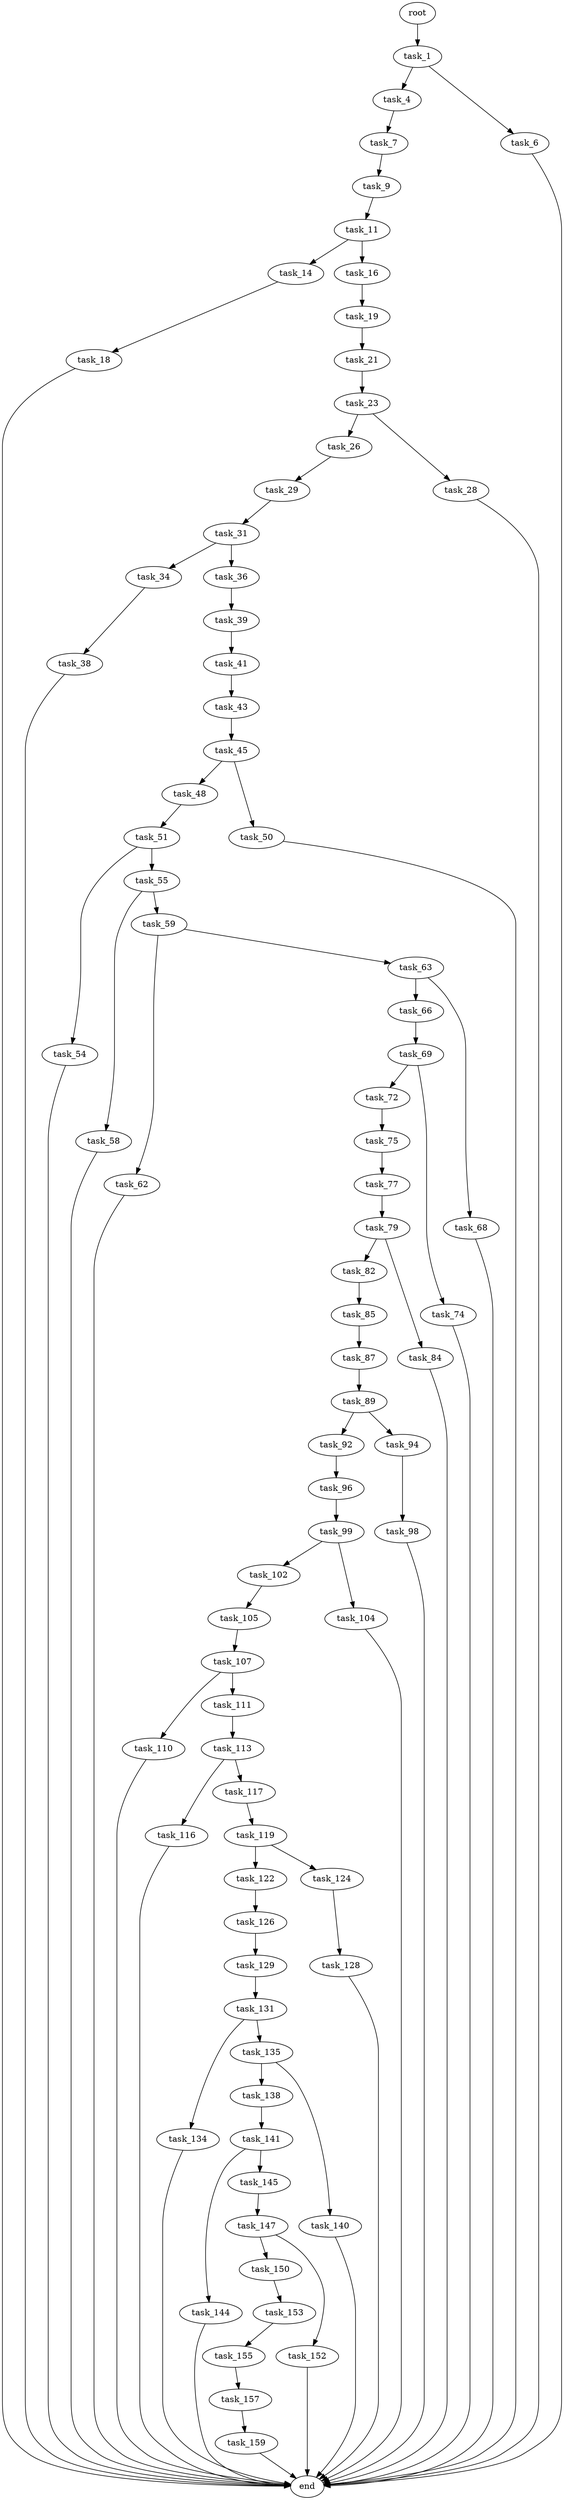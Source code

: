 digraph G {
  root [size="0.000000"];
  task_1 [size="563730229217.000000"];
  task_4 [size="22332417281.000000"];
  task_6 [size="482043059810.000000"];
  task_7 [size="7848639447.000000"];
  task_9 [size="549755813888.000000"];
  task_11 [size="134217728000.000000"];
  task_14 [size="20602618534.000000"];
  task_16 [size="134217728000.000000"];
  task_18 [size="1073741824000.000000"];
  task_19 [size="578026673669.000000"];
  task_21 [size="100263449002.000000"];
  task_23 [size="172232553316.000000"];
  task_26 [size="782757789696.000000"];
  task_28 [size="231928233984.000000"];
  task_29 [size="207009074129.000000"];
  task_31 [size="549755813888.000000"];
  task_34 [size="8589934592.000000"];
  task_36 [size="72968102474.000000"];
  task_38 [size="1107984329650.000000"];
  task_39 [size="739251468585.000000"];
  task_41 [size="11402886386.000000"];
  task_43 [size="3964275913.000000"];
  task_45 [size="134217728000.000000"];
  task_48 [size="398135197949.000000"];
  task_50 [size="172913562888.000000"];
  task_51 [size="368293445632.000000"];
  task_54 [size="40573728277.000000"];
  task_55 [size="12122372649.000000"];
  task_58 [size="678458471086.000000"];
  task_59 [size="13135625991.000000"];
  task_62 [size="28991029248.000000"];
  task_63 [size="10400147459.000000"];
  task_66 [size="21388390258.000000"];
  task_68 [size="368293445632.000000"];
  task_69 [size="547070298329.000000"];
  task_72 [size="8589934592.000000"];
  task_74 [size="194795213223.000000"];
  task_75 [size="6990984690.000000"];
  task_77 [size="231928233984.000000"];
  task_79 [size="231928233984.000000"];
  task_82 [size="368293445632.000000"];
  task_84 [size="368293445632.000000"];
  task_85 [size="8589934592.000000"];
  task_87 [size="231928233984.000000"];
  task_89 [size="1073741824000.000000"];
  task_92 [size="373308963653.000000"];
  task_94 [size="549755813888.000000"];
  task_96 [size="5547168946.000000"];
  task_98 [size="368293445632.000000"];
  task_99 [size="238026528665.000000"];
  task_102 [size="17110377427.000000"];
  task_104 [size="169675234300.000000"];
  task_105 [size="4145603598.000000"];
  task_107 [size="7728813114.000000"];
  task_110 [size="68719476736.000000"];
  task_111 [size="17351646615.000000"];
  task_113 [size="1523869905.000000"];
  task_116 [size="231928233984.000000"];
  task_117 [size="134217728000.000000"];
  task_119 [size="1611802792.000000"];
  task_122 [size="14756047059.000000"];
  task_124 [size="281213282525.000000"];
  task_126 [size="3010660609.000000"];
  task_128 [size="782757789696.000000"];
  task_129 [size="229271080260.000000"];
  task_131 [size="231928233984.000000"];
  task_134 [size="140700899777.000000"];
  task_135 [size="889647653924.000000"];
  task_138 [size="134217728000.000000"];
  task_140 [size="101001430622.000000"];
  task_141 [size="134217728000.000000"];
  task_144 [size="134217728000.000000"];
  task_145 [size="782757789696.000000"];
  task_147 [size="782757789696.000000"];
  task_150 [size="9335714288.000000"];
  task_152 [size="134217728000.000000"];
  task_153 [size="788394021.000000"];
  task_155 [size="1073741824000.000000"];
  task_157 [size="27824247287.000000"];
  task_159 [size="368293445632.000000"];
  end [size="0.000000"];

  root -> task_1 [size="1.000000"];
  task_1 -> task_4 [size="679477248.000000"];
  task_1 -> task_6 [size="679477248.000000"];
  task_4 -> task_7 [size="33554432.000000"];
  task_6 -> end [size="1.000000"];
  task_7 -> task_9 [size="134217728.000000"];
  task_9 -> task_11 [size="536870912.000000"];
  task_11 -> task_14 [size="209715200.000000"];
  task_11 -> task_16 [size="209715200.000000"];
  task_14 -> task_18 [size="411041792.000000"];
  task_16 -> task_19 [size="209715200.000000"];
  task_18 -> end [size="1.000000"];
  task_19 -> task_21 [size="411041792.000000"];
  task_21 -> task_23 [size="134217728.000000"];
  task_23 -> task_26 [size="209715200.000000"];
  task_23 -> task_28 [size="209715200.000000"];
  task_26 -> task_29 [size="679477248.000000"];
  task_28 -> end [size="1.000000"];
  task_29 -> task_31 [size="411041792.000000"];
  task_31 -> task_34 [size="536870912.000000"];
  task_31 -> task_36 [size="536870912.000000"];
  task_34 -> task_38 [size="33554432.000000"];
  task_36 -> task_39 [size="134217728.000000"];
  task_38 -> end [size="1.000000"];
  task_39 -> task_41 [size="838860800.000000"];
  task_41 -> task_43 [size="411041792.000000"];
  task_43 -> task_45 [size="75497472.000000"];
  task_45 -> task_48 [size="209715200.000000"];
  task_45 -> task_50 [size="209715200.000000"];
  task_48 -> task_51 [size="536870912.000000"];
  task_50 -> end [size="1.000000"];
  task_51 -> task_54 [size="411041792.000000"];
  task_51 -> task_55 [size="411041792.000000"];
  task_54 -> end [size="1.000000"];
  task_55 -> task_58 [size="209715200.000000"];
  task_55 -> task_59 [size="209715200.000000"];
  task_58 -> end [size="1.000000"];
  task_59 -> task_62 [size="301989888.000000"];
  task_59 -> task_63 [size="301989888.000000"];
  task_62 -> end [size="1.000000"];
  task_63 -> task_66 [size="301989888.000000"];
  task_63 -> task_68 [size="301989888.000000"];
  task_66 -> task_69 [size="679477248.000000"];
  task_68 -> end [size="1.000000"];
  task_69 -> task_72 [size="411041792.000000"];
  task_69 -> task_74 [size="411041792.000000"];
  task_72 -> task_75 [size="33554432.000000"];
  task_74 -> end [size="1.000000"];
  task_75 -> task_77 [size="679477248.000000"];
  task_77 -> task_79 [size="301989888.000000"];
  task_79 -> task_82 [size="301989888.000000"];
  task_79 -> task_84 [size="301989888.000000"];
  task_82 -> task_85 [size="411041792.000000"];
  task_84 -> end [size="1.000000"];
  task_85 -> task_87 [size="33554432.000000"];
  task_87 -> task_89 [size="301989888.000000"];
  task_89 -> task_92 [size="838860800.000000"];
  task_89 -> task_94 [size="838860800.000000"];
  task_92 -> task_96 [size="301989888.000000"];
  task_94 -> task_98 [size="536870912.000000"];
  task_96 -> task_99 [size="536870912.000000"];
  task_98 -> end [size="1.000000"];
  task_99 -> task_102 [size="209715200.000000"];
  task_99 -> task_104 [size="209715200.000000"];
  task_102 -> task_105 [size="679477248.000000"];
  task_104 -> end [size="1.000000"];
  task_105 -> task_107 [size="134217728.000000"];
  task_107 -> task_110 [size="134217728.000000"];
  task_107 -> task_111 [size="134217728.000000"];
  task_110 -> end [size="1.000000"];
  task_111 -> task_113 [size="679477248.000000"];
  task_113 -> task_116 [size="33554432.000000"];
  task_113 -> task_117 [size="33554432.000000"];
  task_116 -> end [size="1.000000"];
  task_117 -> task_119 [size="209715200.000000"];
  task_119 -> task_122 [size="33554432.000000"];
  task_119 -> task_124 [size="33554432.000000"];
  task_122 -> task_126 [size="838860800.000000"];
  task_124 -> task_128 [size="209715200.000000"];
  task_126 -> task_129 [size="134217728.000000"];
  task_128 -> end [size="1.000000"];
  task_129 -> task_131 [size="209715200.000000"];
  task_131 -> task_134 [size="301989888.000000"];
  task_131 -> task_135 [size="301989888.000000"];
  task_134 -> end [size="1.000000"];
  task_135 -> task_138 [size="838860800.000000"];
  task_135 -> task_140 [size="838860800.000000"];
  task_138 -> task_141 [size="209715200.000000"];
  task_140 -> end [size="1.000000"];
  task_141 -> task_144 [size="209715200.000000"];
  task_141 -> task_145 [size="209715200.000000"];
  task_144 -> end [size="1.000000"];
  task_145 -> task_147 [size="679477248.000000"];
  task_147 -> task_150 [size="679477248.000000"];
  task_147 -> task_152 [size="679477248.000000"];
  task_150 -> task_153 [size="411041792.000000"];
  task_152 -> end [size="1.000000"];
  task_153 -> task_155 [size="75497472.000000"];
  task_155 -> task_157 [size="838860800.000000"];
  task_157 -> task_159 [size="679477248.000000"];
  task_159 -> end [size="1.000000"];
}
